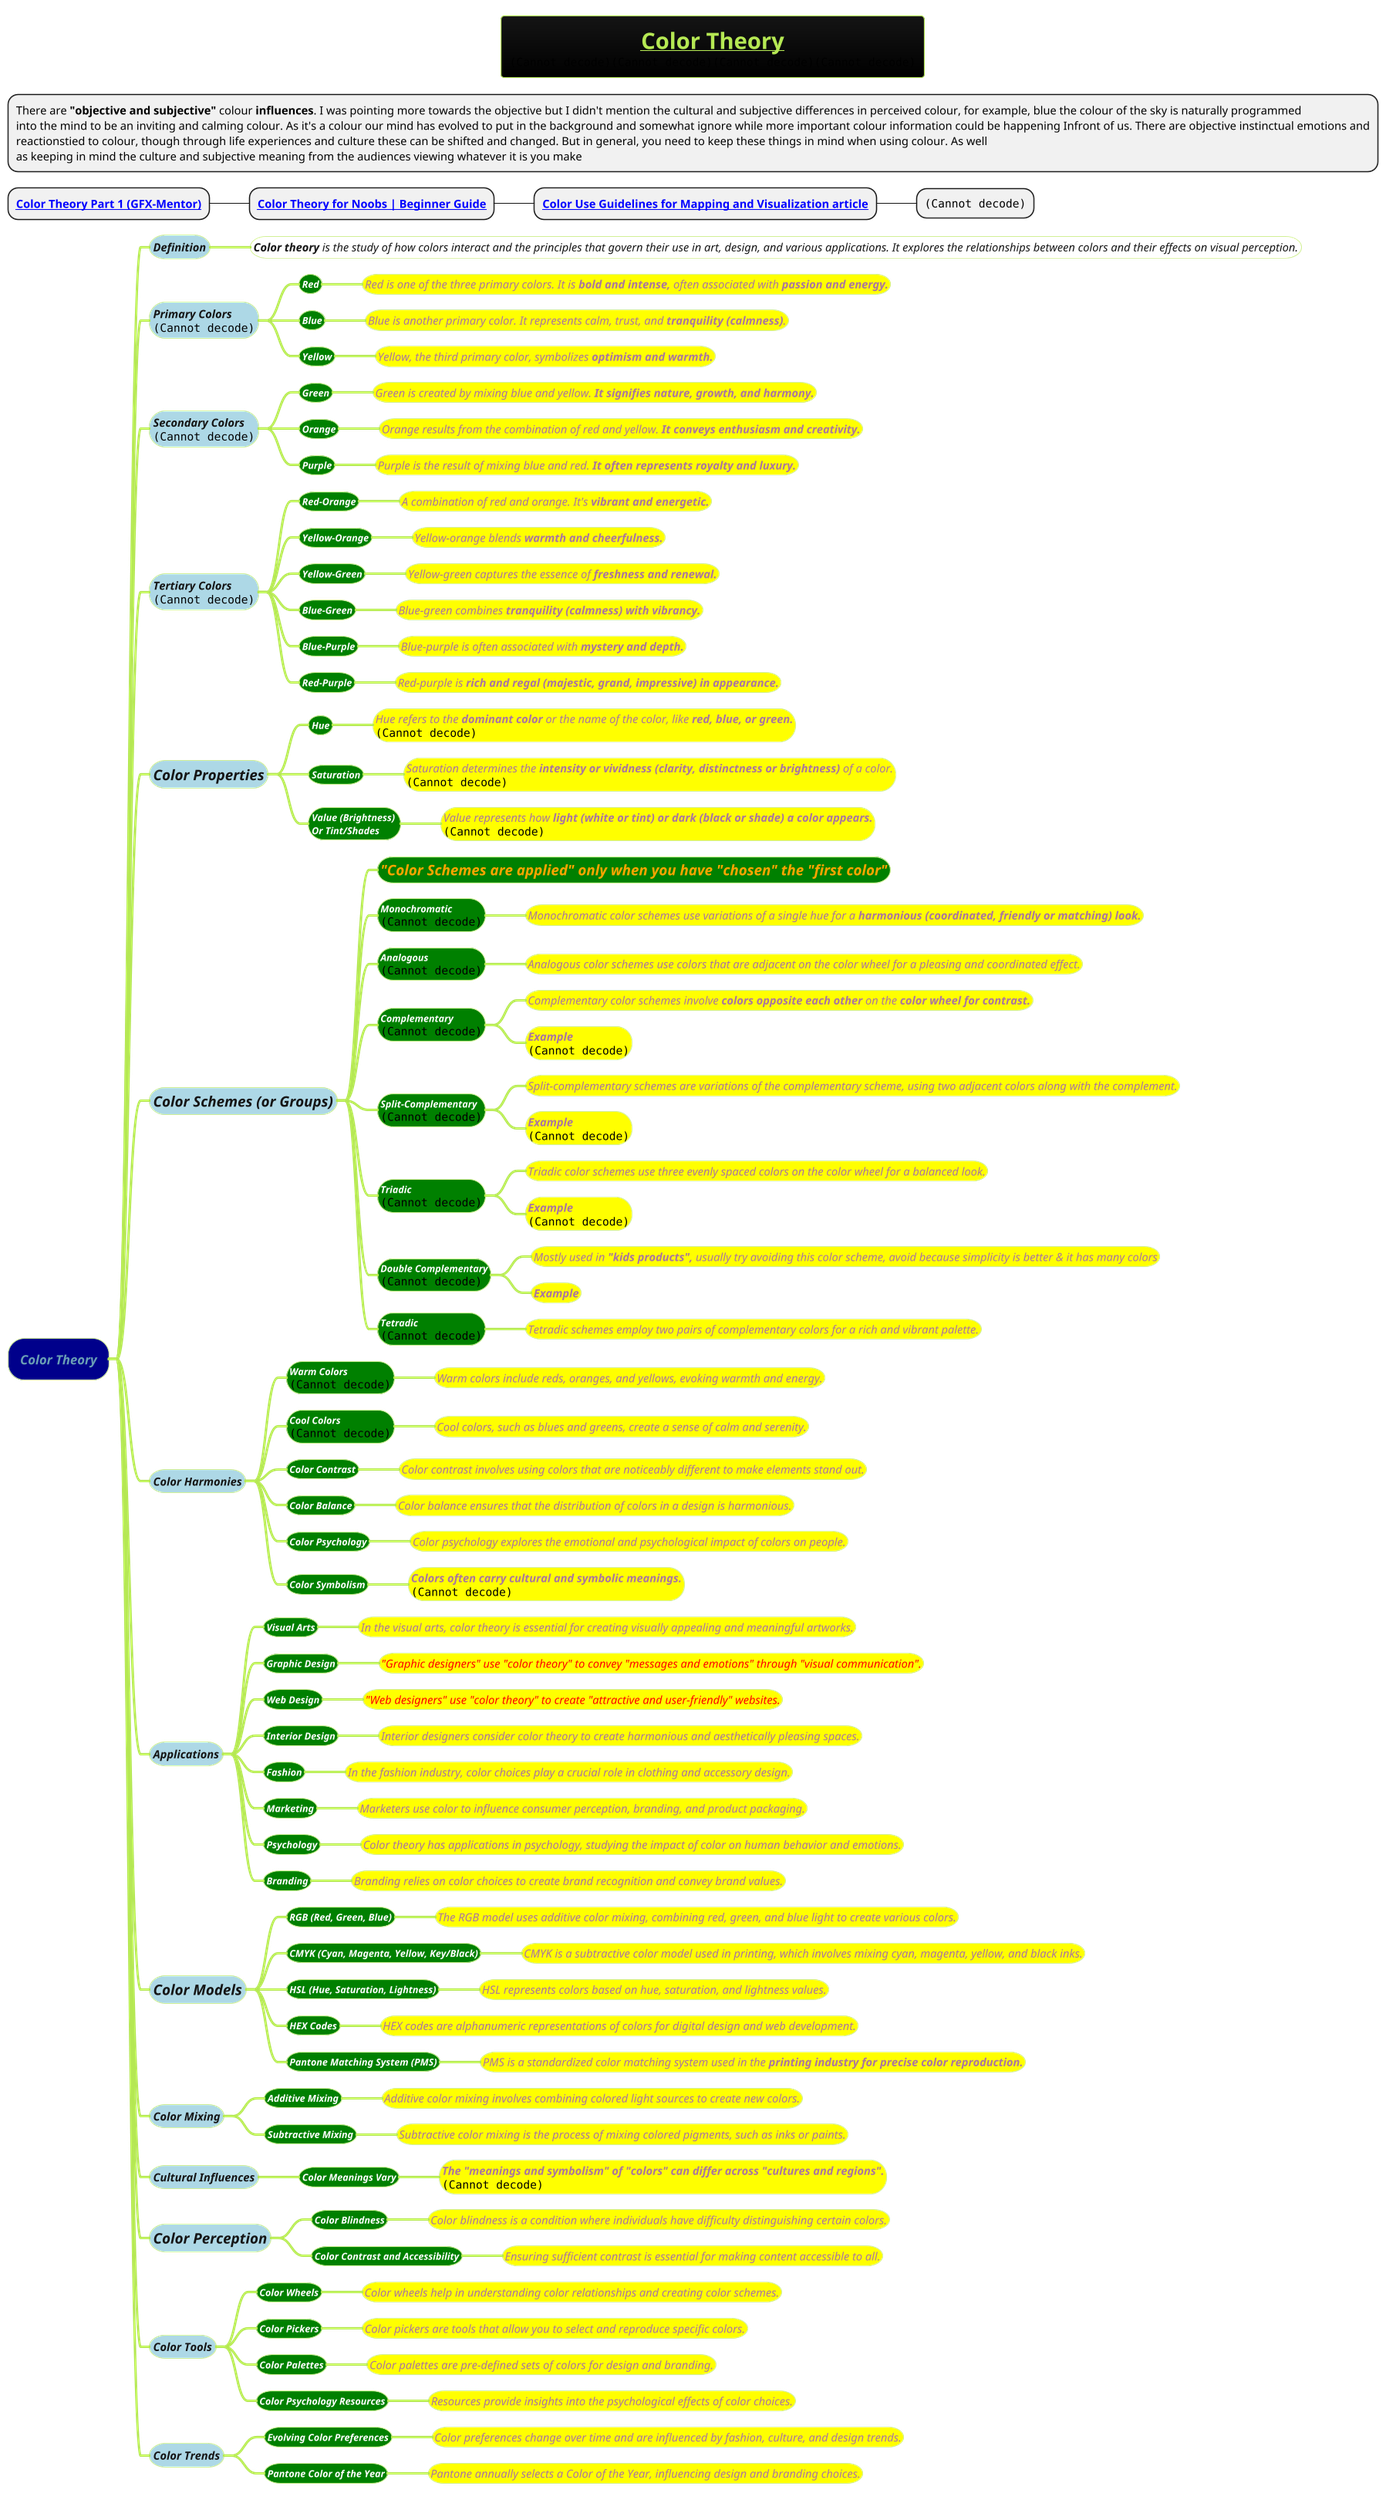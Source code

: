 @startmindmap
title =__Color Theory__\n<img:images/img_15.png><img:images/img_13.png><img:images/img_14.png><img:images/img_16.png>

*:There are **"objective and subjective"** colour **influences**. I was pointing more towards the objective but I didn't mention the cultural and subjective differences in perceived colour, for example, blue the colour of the sky is naturally programmed
into the mind to be an inviting and calming colour. As it's a colour our mind has evolved to put in the background and somewhat ignore while more important colour information could be happening Infront of us. There are objective instinctual emotions and
reactionstied to colour, though through life experiences and culture these can be shifted and changed. But in general, you need to keep these things in mind when using colour. As well
as keeping in mind the culture and subjective meaning from the audiences viewing whatever it is you make;




* **[[https://www.youtube.com/watch?v=oxr-5CIQm1c&ab_channel=GFXMentor Color Theory Part 1 (GFX-Mentor)]]**
** **[[https://www.youtube.com/watch?v=AvgCkHrcj90&ab_channel=FlowStudio Color Theory for Noobs | Beginner Guide]]**
*** **[[https://web.natur.cuni.cz/~langhamr/lectures/vtfg1/mapinfo_2/barvy/colors.html Color Use Guidelines for Mapping and Visualization article]]**
**** <img:images/img_21.png>
!theme hacker

*[#darkblue] ====Color Theory
**[#lightblue] ==== Definition
***[#white] ====<size:14>**Color theory** is the study of how colors interact and the principles that govern their use in art, design, and various applications. It explores the relationships between colors and their effects on visual perception.

**[#lightblue] ====Primary Colors\n<img:images/img_1.png>
***[#green] ====<color #white>**Red**
****[#yellow] ====<size:14>Red is one of the three primary colors. It is **bold and intense,** often associated with **passion and energy.**
***[#green] ====<color #white>**Blue**
****[#yellow] ====<size:14>Blue is another primary color. It represents calm, trust, and **tranquility (calmness)**.
***[#green] ====<color #white>**Yellow**
****[#yellow] ====<size:14>Yellow, the third primary color, symbolizes **optimism and warmth.**

**[#lightblue] ====Secondary Colors\n<img:images/img_2.png>
***[#green] ====<color #white>**Green**
****[#yellow] ====<size:14>Green is created by mixing blue and yellow. **It signifies nature, growth, and harmony.**
***[#green] ====<color #white>**Orange**
****[#yellow] ====<size:14>Orange results from the combination of red and yellow. **It conveys enthusiasm and creativity.**
***[#green] ====<color #white>**Purple**
****[#yellow] ====<size:14>Purple is the result of mixing blue and red. **It often represents royalty and luxury.**

**[#lightblue] ====Tertiary Colors\n<img:images/img_3.png>
***[#green] ====<color #white>**Red-Orange**
****[#yellow] ====<size:14>A combination of red and orange. It's **vibrant and energetic.**
***[#green] ====<color #white>**Yellow-Orange**
****[#yellow] ====<size:14>Yellow-orange blends **warmth and cheerfulness.**
***[#green] ====<color #white>**Yellow-Green**
****[#yellow] ====<size:14>Yellow-green captures the essence of **freshness and renewal.**
***[#green] ====<color #white>**Blue-Green**
****[#yellow] ====<size:14>Blue-green combines **tranquility (calmness) with vibrancy.**
***[#green] ====<color #white>**Blue-Purple**
****[#yellow] ====<size:14>Blue-purple is often associated with **mystery and depth.**
***[#green] ====<color #white>**Red-Purple**
****[#yellow] ====<size:14>Red-purple is **rich and regal (majestic, grand, impressive) in appearance.**

**[#lightblue] ====<size:18>Color Properties
***[#green] ====<color #white>**Hue**
****[#yellow] ====<size:14>Hue refers to the **dominant color** or the name of the color, like **red, blue, or green.**\n<img:images/img_22.png>
***[#green] ====<color #white>**Saturation**
****[#yellow] ====<size:14>Saturation determines the **intensity or vividness (clarity, distinctness or brightness)** of a color.\n<img:images/img_23.png>
***[#green] ====<color #white>**Value (Brightness) **\n====<size:12><color #white>**Or Tint/Shades**
****[#yellow] ====<size:14>Value represents how **light (white or tint) or dark (black or shade) a color appears.**\n<img:images/img_24.png>

**[#lightblue] ====<size:18>Color Schemes (or Groups)
***[#green] ====<size:18><color #orange>**"Color Schemes are applied" only when you have "chosen" the "first color"**
***[#green] ====<color #white>**Monochromatic**\n<img:images/img_17.png>
****[#yellow] ====<size:14>Monochromatic color schemes use variations of a single hue for a **harmonious (coordinated, friendly or matching) look.**
***[#green] ====<color #white>**Analogous** \n<img:images/img_11.png>
****[#yellow] ====<size:14>Analogous color schemes use colors that are adjacent on the color wheel for a pleasing and coordinated effect.
***[#green] ====<color #white>**Complementary** \n<img:images/img_4.png>
****[#yellow] ====<size:14>Complementary color schemes involve **colors opposite each other** on the **color wheel for contrast.**
****[#yellow] ====<size:14>**Example**\n<img:images/img_5.png>
***[#green] ====<color #white>**Split-Complementary**\n<img:images/img_6.png>
****[#yellow] ====<size:14>Split-complementary schemes are variations of the complementary scheme, using two adjacent colors along with the complement.
****[#yellow] ====<size:14>**Example**\n<img:images/img_7.png>
***[#green] ====<color #white>**Triadic**\n<img:images/img_8.png>
****[#yellow] ====<size:14>Triadic color schemes use three evenly spaced colors on the color wheel for a balanced look.
****[#yellow] ====<size:14>**Example**\n<img:images/img_9.png>
***[#green] ====<color #white>**Double Complementary**\n<img:images/img_10.png>
****[#yellow] ====<size:14>Mostly used in **"kids products",** usually try avoiding this color scheme, avoid because simplicity is better & it has many colors
****[#yellow] ====<size:14>**Example**
***[#green] ====<color #white>**Tetradic**\n<img:images/img_12.png>
****[#yellow] ====<size:14>Tetradic schemes employ two pairs of complementary colors for a rich and vibrant palette.

**[#lightblue] ==== Color Harmonies
***[#green] ====<color #white>**Warm Colors**\n<img:images/img_18.png>
****[#yellow] ====<size:14>Warm colors include reds, oranges, and yellows, evoking warmth and energy.
***[#green] ====<color #white>**Cool Colors**\n<img:images/img_19.png>
****[#yellow] ====<size:14>Cool colors, such as blues and greens, create a sense of calm and serenity.
***[#green] ====<color #white>**Color Contrast**
****[#yellow] ====<size:14>Color contrast involves using colors that are noticeably different to make elements stand out.
***[#green] ====<color #white>**Color Balance**
****[#yellow] ====<size:14>Color balance ensures that the distribution of colors in a design is harmonious.
***[#green] ====<color #white>**Color Psychology**
****[#yellow] ====<size:14>Color psychology explores the emotional and psychological impact of colors on people.
***[#green] ====<color #white>**Color Symbolism**
****[#yellow] ====<size:14>**Colors often carry cultural and symbolic meanings.**\n<img:images/img_20.png>

**[#lightblue] ==== Applications
***[#green] ====<color #white>**Visual Arts**
****[#yellow] ====<size:14>In the visual arts, color theory is essential for creating visually appealing and meaningful artworks.
***[#green] ====<color #white>**Graphic Design**
****[#yellow] ====<size:14><color #red>"Graphic designers" use "color theory" to convey "messages and emotions" through "visual communication".
***[#green] ====<color #white>**Web Design**
****[#yellow] ====<size:14><color #red>"Web designers" use "color theory" to create "attractive and user-friendly" websites.
***[#green] ====<color #white>**Interior Design**
****[#yellow] ====<size:14>Interior designers consider color theory to create harmonious and aesthetically pleasing spaces.
***[#green] ====<color #white>**Fashion**
****[#yellow] ====<size:14>In the fashion industry, color choices play a crucial role in clothing and accessory design.
***[#green] ====<color #white>**Marketing**
****[#yellow] ====<size:14>Marketers use color to influence consumer perception, branding, and product packaging.
***[#green] ====<color #white>**Psychology**
****[#yellow] ====<size:14>Color theory has applications in psychology, studying the impact of color on human behavior and emotions.
***[#green] ====<color #white>**Branding**
****[#yellow] ====<size:14>Branding relies on color choices to create brand recognition and convey brand values.

**[#lightblue] ====<size:18>Color Models
***[#green] ====<color #white>**RGB (Red, Green, Blue)**
****[#yellow] ====<size:14>The RGB model uses additive color mixing, combining red, green, and blue light to create various colors.
***[#green] ====<color #white>**CMYK (Cyan, Magenta, Yellow, Key/Black)**
****[#yellow] ====<size:14>CMYK is a subtractive color model used in printing, which involves mixing cyan, magenta, yellow, and black inks.
***[#green] ====<color #white>**HSL (Hue, Saturation, Lightness)**
****[#yellow] ====<size:14>HSL represents colors based on hue, saturation, and lightness values.
***[#green] ====<color #white>**HEX Codes**
****[#yellow] ====<size:14>HEX codes are alphanumeric representations of colors for digital design and web development.
***[#green] ====<color #white>**Pantone Matching System (PMS)**
****[#yellow] ====<size:14>PMS is a standardized color matching system used in the **printing industry for precise color reproduction.**

**[#lightblue] ==== Color Mixing
***[#green] ====<color #white>**Additive Mixing**
****[#yellow] ====<size:14>Additive color mixing involves combining colored light sources to create new colors.
***[#green] ====<color #white>**Subtractive Mixing**
****[#yellow] ====<size:14>Subtractive color mixing is the process of mixing colored pigments, such as inks or paints.

**[#lightblue] ==== Cultural Influences
***[#green] ====<color #white>**Color Meanings Vary**
****[#yellow] ====<size:14>**The "meanings and symbolism" of "colors" can differ across "cultures and regions".**\n<img:images/img_20.png>

**[#lightblue] ====<size:18>Color Perception
***[#green] ====<color #white>**Color Blindness**
****[#yellow] ====<size:14>Color blindness is a condition where individuals have difficulty distinguishing certain colors.
***[#green] ====<color #white>**Color Contrast and Accessibility**
****[#yellow] ====<size:14>Ensuring sufficient contrast is essential for making content accessible to all.

**[#lightblue] ==== Color Tools
***[#green] ====<color #white>**Color Wheels**
****[#yellow] ====<size:14>Color wheels help in understanding color relationships and creating color schemes.
***[#green] ====<color #white>**Color Pickers**
****[#yellow] ====<size:14>Color pickers are tools that allow you to select and reproduce specific colors.
***[#green] ====<color #white>**Color Palettes**
****[#yellow] ====<size:14>Color palettes are pre-defined sets of colors for design and branding.
***[#green] ====<color #white>**Color Psychology Resources**
****[#yellow] ====<size:14>Resources provide insights into the psychological effects of color choices.

**[#lightblue] ==== Color Trends
***[#green] ====<color #white>**Evolving Color Preferences**
****[#yellow] ====<size:14>Color preferences change over time and are influenced by fashion, culture, and design trends.
***[#green] ====<color #white>**Pantone Color of the Year**
****[#yellow] ====<size:14>Pantone annually selects a Color of the Year, influencing design and branding choices.

@endmindmap
